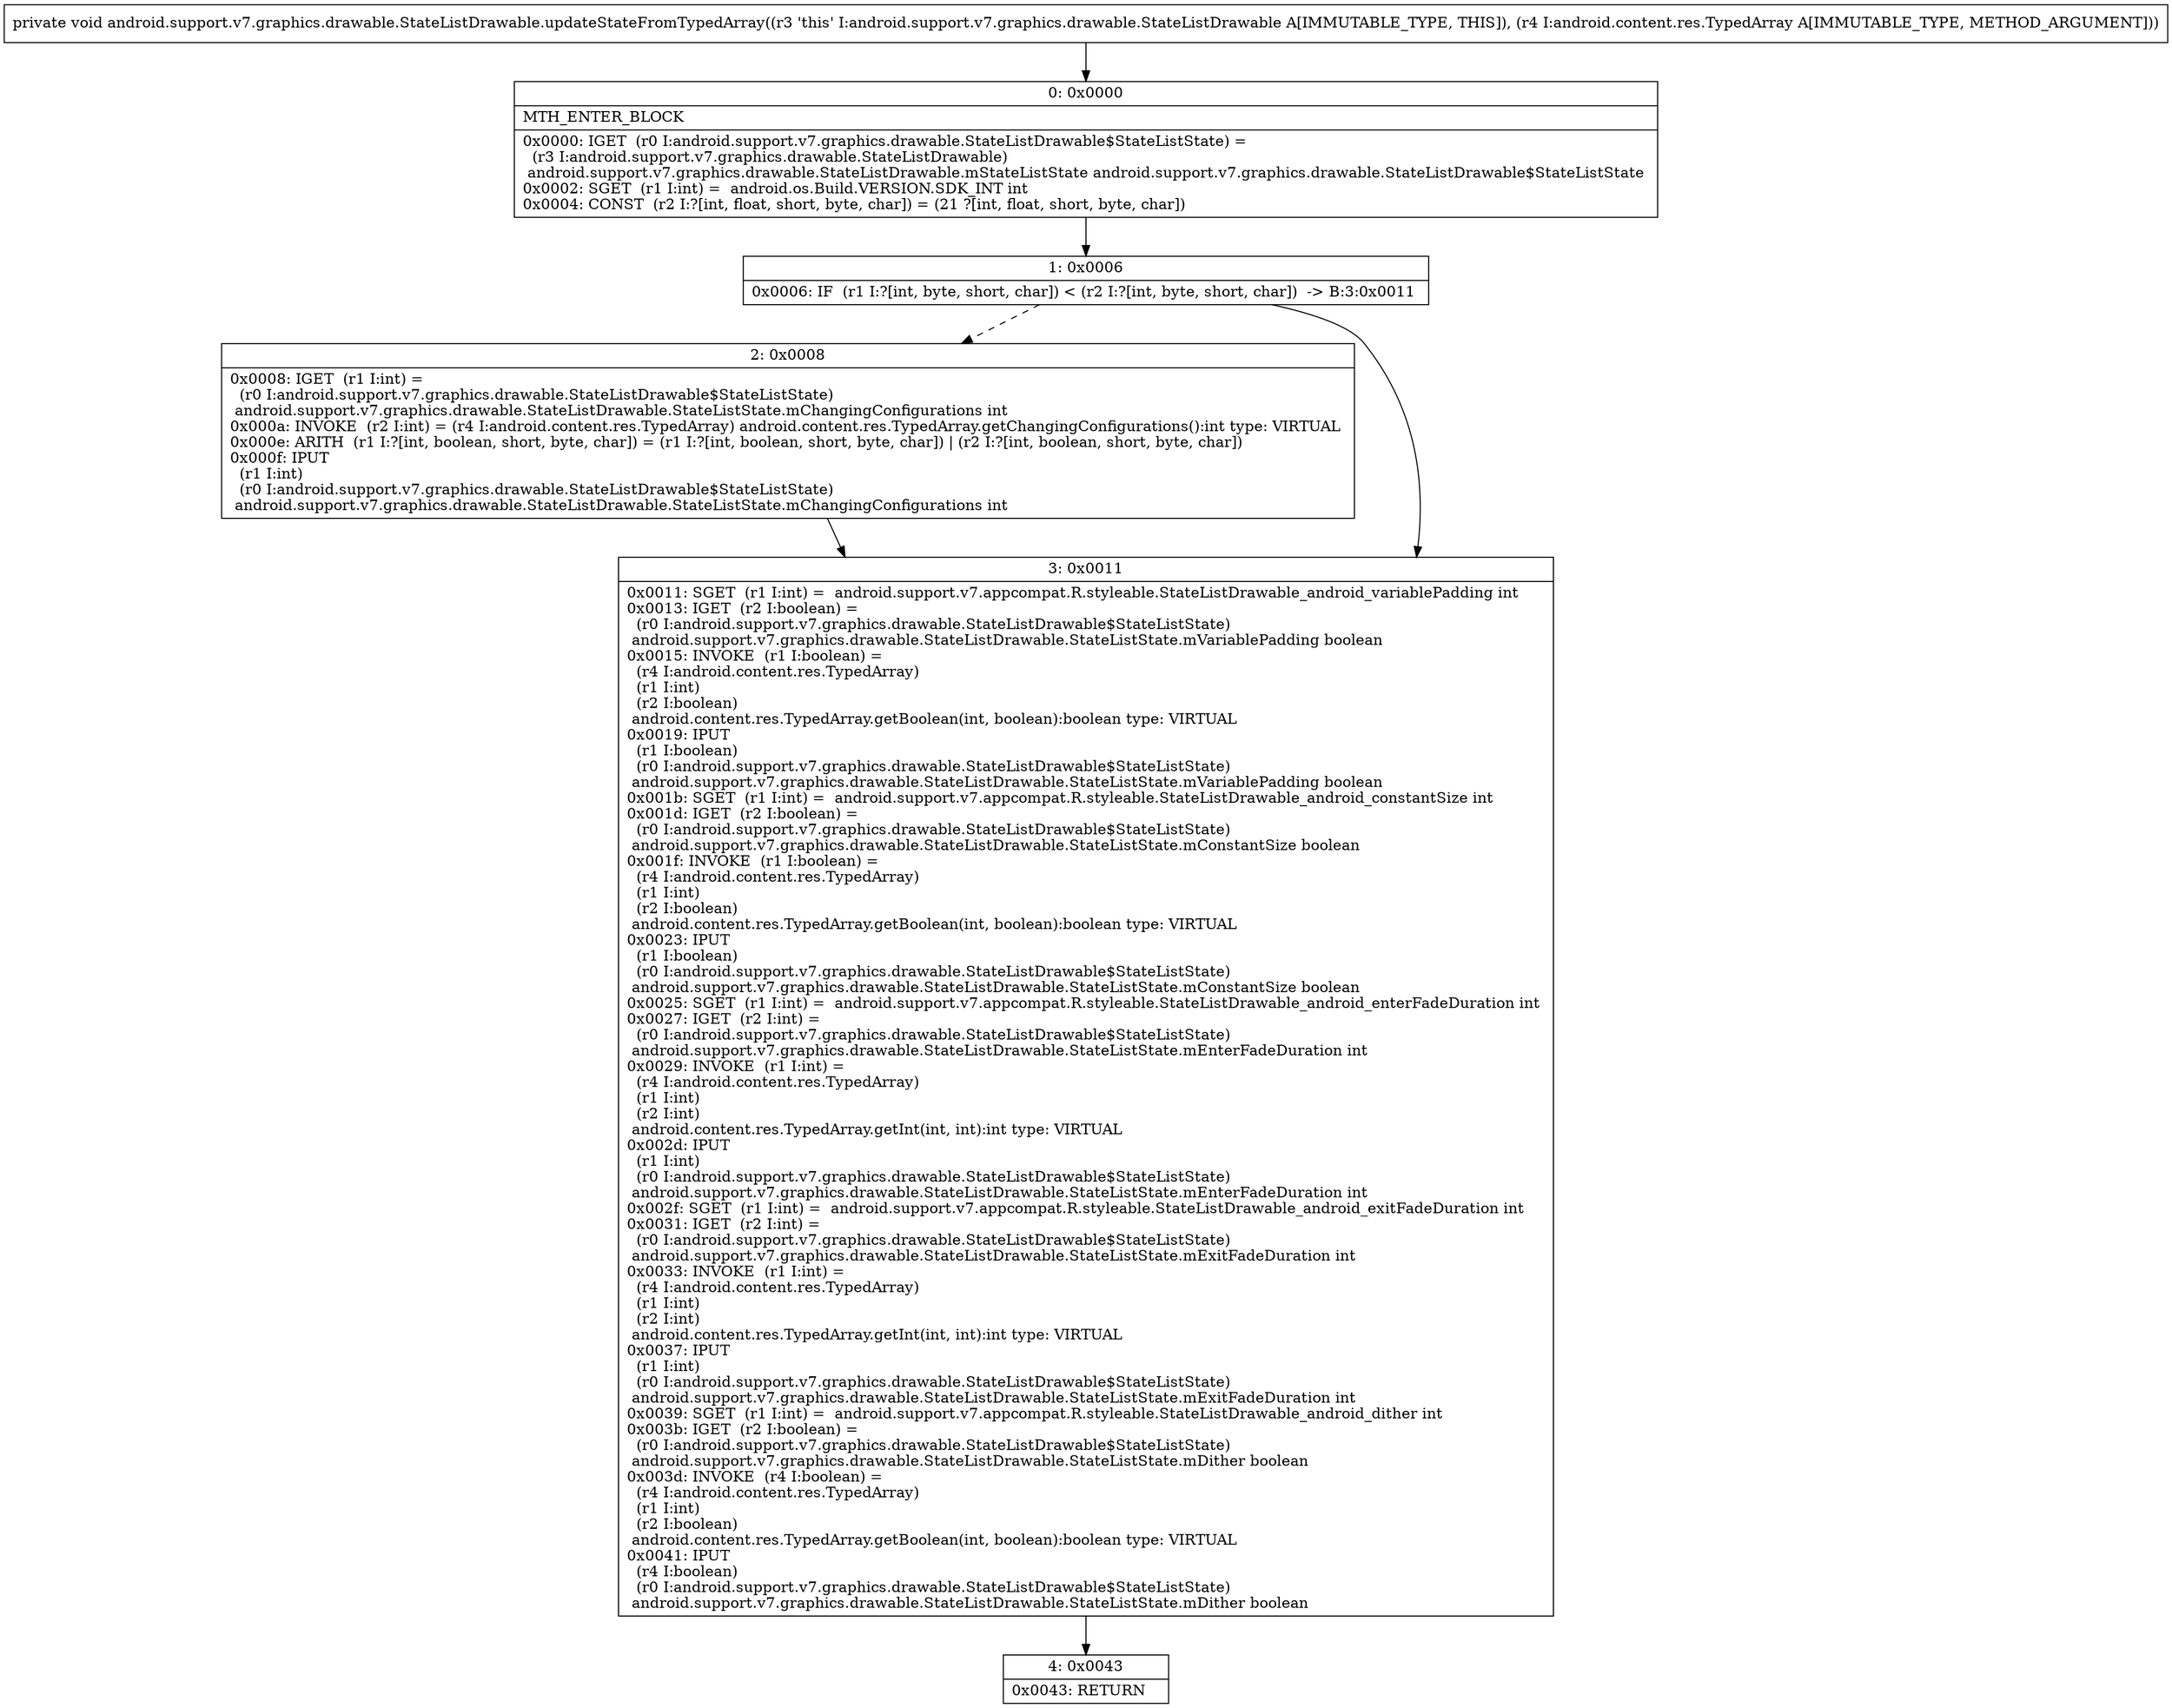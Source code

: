digraph "CFG forandroid.support.v7.graphics.drawable.StateListDrawable.updateStateFromTypedArray(Landroid\/content\/res\/TypedArray;)V" {
Node_0 [shape=record,label="{0\:\ 0x0000|MTH_ENTER_BLOCK\l|0x0000: IGET  (r0 I:android.support.v7.graphics.drawable.StateListDrawable$StateListState) = \l  (r3 I:android.support.v7.graphics.drawable.StateListDrawable)\l android.support.v7.graphics.drawable.StateListDrawable.mStateListState android.support.v7.graphics.drawable.StateListDrawable$StateListState \l0x0002: SGET  (r1 I:int) =  android.os.Build.VERSION.SDK_INT int \l0x0004: CONST  (r2 I:?[int, float, short, byte, char]) = (21 ?[int, float, short, byte, char]) \l}"];
Node_1 [shape=record,label="{1\:\ 0x0006|0x0006: IF  (r1 I:?[int, byte, short, char]) \< (r2 I:?[int, byte, short, char])  \-\> B:3:0x0011 \l}"];
Node_2 [shape=record,label="{2\:\ 0x0008|0x0008: IGET  (r1 I:int) = \l  (r0 I:android.support.v7.graphics.drawable.StateListDrawable$StateListState)\l android.support.v7.graphics.drawable.StateListDrawable.StateListState.mChangingConfigurations int \l0x000a: INVOKE  (r2 I:int) = (r4 I:android.content.res.TypedArray) android.content.res.TypedArray.getChangingConfigurations():int type: VIRTUAL \l0x000e: ARITH  (r1 I:?[int, boolean, short, byte, char]) = (r1 I:?[int, boolean, short, byte, char]) \| (r2 I:?[int, boolean, short, byte, char]) \l0x000f: IPUT  \l  (r1 I:int)\l  (r0 I:android.support.v7.graphics.drawable.StateListDrawable$StateListState)\l android.support.v7.graphics.drawable.StateListDrawable.StateListState.mChangingConfigurations int \l}"];
Node_3 [shape=record,label="{3\:\ 0x0011|0x0011: SGET  (r1 I:int) =  android.support.v7.appcompat.R.styleable.StateListDrawable_android_variablePadding int \l0x0013: IGET  (r2 I:boolean) = \l  (r0 I:android.support.v7.graphics.drawable.StateListDrawable$StateListState)\l android.support.v7.graphics.drawable.StateListDrawable.StateListState.mVariablePadding boolean \l0x0015: INVOKE  (r1 I:boolean) = \l  (r4 I:android.content.res.TypedArray)\l  (r1 I:int)\l  (r2 I:boolean)\l android.content.res.TypedArray.getBoolean(int, boolean):boolean type: VIRTUAL \l0x0019: IPUT  \l  (r1 I:boolean)\l  (r0 I:android.support.v7.graphics.drawable.StateListDrawable$StateListState)\l android.support.v7.graphics.drawable.StateListDrawable.StateListState.mVariablePadding boolean \l0x001b: SGET  (r1 I:int) =  android.support.v7.appcompat.R.styleable.StateListDrawable_android_constantSize int \l0x001d: IGET  (r2 I:boolean) = \l  (r0 I:android.support.v7.graphics.drawable.StateListDrawable$StateListState)\l android.support.v7.graphics.drawable.StateListDrawable.StateListState.mConstantSize boolean \l0x001f: INVOKE  (r1 I:boolean) = \l  (r4 I:android.content.res.TypedArray)\l  (r1 I:int)\l  (r2 I:boolean)\l android.content.res.TypedArray.getBoolean(int, boolean):boolean type: VIRTUAL \l0x0023: IPUT  \l  (r1 I:boolean)\l  (r0 I:android.support.v7.graphics.drawable.StateListDrawable$StateListState)\l android.support.v7.graphics.drawable.StateListDrawable.StateListState.mConstantSize boolean \l0x0025: SGET  (r1 I:int) =  android.support.v7.appcompat.R.styleable.StateListDrawable_android_enterFadeDuration int \l0x0027: IGET  (r2 I:int) = \l  (r0 I:android.support.v7.graphics.drawable.StateListDrawable$StateListState)\l android.support.v7.graphics.drawable.StateListDrawable.StateListState.mEnterFadeDuration int \l0x0029: INVOKE  (r1 I:int) = \l  (r4 I:android.content.res.TypedArray)\l  (r1 I:int)\l  (r2 I:int)\l android.content.res.TypedArray.getInt(int, int):int type: VIRTUAL \l0x002d: IPUT  \l  (r1 I:int)\l  (r0 I:android.support.v7.graphics.drawable.StateListDrawable$StateListState)\l android.support.v7.graphics.drawable.StateListDrawable.StateListState.mEnterFadeDuration int \l0x002f: SGET  (r1 I:int) =  android.support.v7.appcompat.R.styleable.StateListDrawable_android_exitFadeDuration int \l0x0031: IGET  (r2 I:int) = \l  (r0 I:android.support.v7.graphics.drawable.StateListDrawable$StateListState)\l android.support.v7.graphics.drawable.StateListDrawable.StateListState.mExitFadeDuration int \l0x0033: INVOKE  (r1 I:int) = \l  (r4 I:android.content.res.TypedArray)\l  (r1 I:int)\l  (r2 I:int)\l android.content.res.TypedArray.getInt(int, int):int type: VIRTUAL \l0x0037: IPUT  \l  (r1 I:int)\l  (r0 I:android.support.v7.graphics.drawable.StateListDrawable$StateListState)\l android.support.v7.graphics.drawable.StateListDrawable.StateListState.mExitFadeDuration int \l0x0039: SGET  (r1 I:int) =  android.support.v7.appcompat.R.styleable.StateListDrawable_android_dither int \l0x003b: IGET  (r2 I:boolean) = \l  (r0 I:android.support.v7.graphics.drawable.StateListDrawable$StateListState)\l android.support.v7.graphics.drawable.StateListDrawable.StateListState.mDither boolean \l0x003d: INVOKE  (r4 I:boolean) = \l  (r4 I:android.content.res.TypedArray)\l  (r1 I:int)\l  (r2 I:boolean)\l android.content.res.TypedArray.getBoolean(int, boolean):boolean type: VIRTUAL \l0x0041: IPUT  \l  (r4 I:boolean)\l  (r0 I:android.support.v7.graphics.drawable.StateListDrawable$StateListState)\l android.support.v7.graphics.drawable.StateListDrawable.StateListState.mDither boolean \l}"];
Node_4 [shape=record,label="{4\:\ 0x0043|0x0043: RETURN   \l}"];
MethodNode[shape=record,label="{private void android.support.v7.graphics.drawable.StateListDrawable.updateStateFromTypedArray((r3 'this' I:android.support.v7.graphics.drawable.StateListDrawable A[IMMUTABLE_TYPE, THIS]), (r4 I:android.content.res.TypedArray A[IMMUTABLE_TYPE, METHOD_ARGUMENT])) }"];
MethodNode -> Node_0;
Node_0 -> Node_1;
Node_1 -> Node_2[style=dashed];
Node_1 -> Node_3;
Node_2 -> Node_3;
Node_3 -> Node_4;
}

